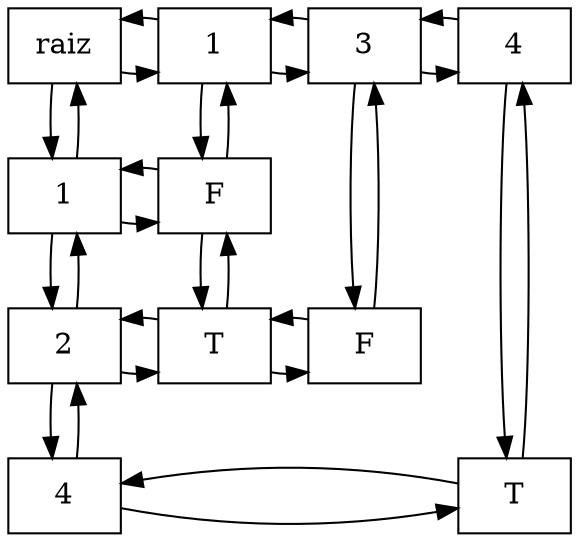 digraph G {
    node[shape="box"]
Nodo0_0[label = "raiz", group = "0"]
Nodo0_0->Nodo2_0
Nodo0_0->Nodo2_0[dir = back]
Nodo0_0->Nodo0_2
Nodo0_0->Nodo0_2[dir = back]
Nodo2_0[label = "1", group = "2"]
Nodo2_0->Nodo4_0
Nodo2_0->Nodo4_0[dir = back]
Nodo2_0->Nodo2_2
Nodo2_0->Nodo2_2[dir = back]
Nodo4_0[label = "3", group = "4"]
Nodo4_0->Nodo5_0
Nodo4_0->Nodo5_0[dir = back]
Nodo4_0->Nodo4_3
Nodo4_0->Nodo4_3[dir = back]
Nodo5_0[label = "4", group = "5"]
Nodo5_0->Nodo5_5
Nodo5_0->Nodo5_5[dir = back]
{rank=same;Nodo0_0;Nodo2_0;Nodo4_0;Nodo5_0}
Nodo0_2[label = "1", group = "0"]
Nodo0_2->Nodo2_2
Nodo0_2->Nodo2_2[dir = back]
Nodo0_2->Nodo0_3
Nodo0_2->Nodo0_3[dir = back]
Nodo2_2[label = "F", group = "2"]
Nodo2_2->Nodo2_3
Nodo2_2->Nodo2_3[dir = back]
{rank=same;Nodo0_2;Nodo2_2}
Nodo0_3[label = "2", group = "0"]
Nodo0_3->Nodo2_3
Nodo0_3->Nodo2_3[dir = back]
Nodo0_3->Nodo0_5
Nodo0_3->Nodo0_5[dir = back]
Nodo2_3[label = "T", group = "2"]
Nodo2_3->Nodo4_3
Nodo2_3->Nodo4_3[dir = back]
Nodo4_3[label = "F", group = "4"]
{rank=same;Nodo0_3;Nodo2_3;Nodo4_3}
Nodo0_5[label = "4", group = "0"]
Nodo0_5->Nodo5_5
Nodo0_5->Nodo5_5[dir = back]
Nodo5_5[label = "T", group = "5"]
{rank=same;Nodo0_5;Nodo5_5}
}
